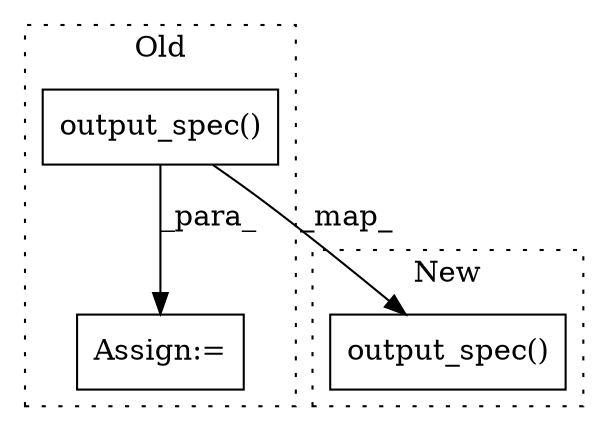digraph G {
subgraph cluster0 {
1 [label="output_spec()" a="75" s="2646" l="19" shape="box"];
3 [label="Assign:=" a="68" s="2643" l="3" shape="box"];
label = "Old";
style="dotted";
}
subgraph cluster1 {
2 [label="output_spec()" a="75" s="2775" l="19" shape="box"];
label = "New";
style="dotted";
}
1 -> 3 [label="_para_"];
1 -> 2 [label="_map_"];
}